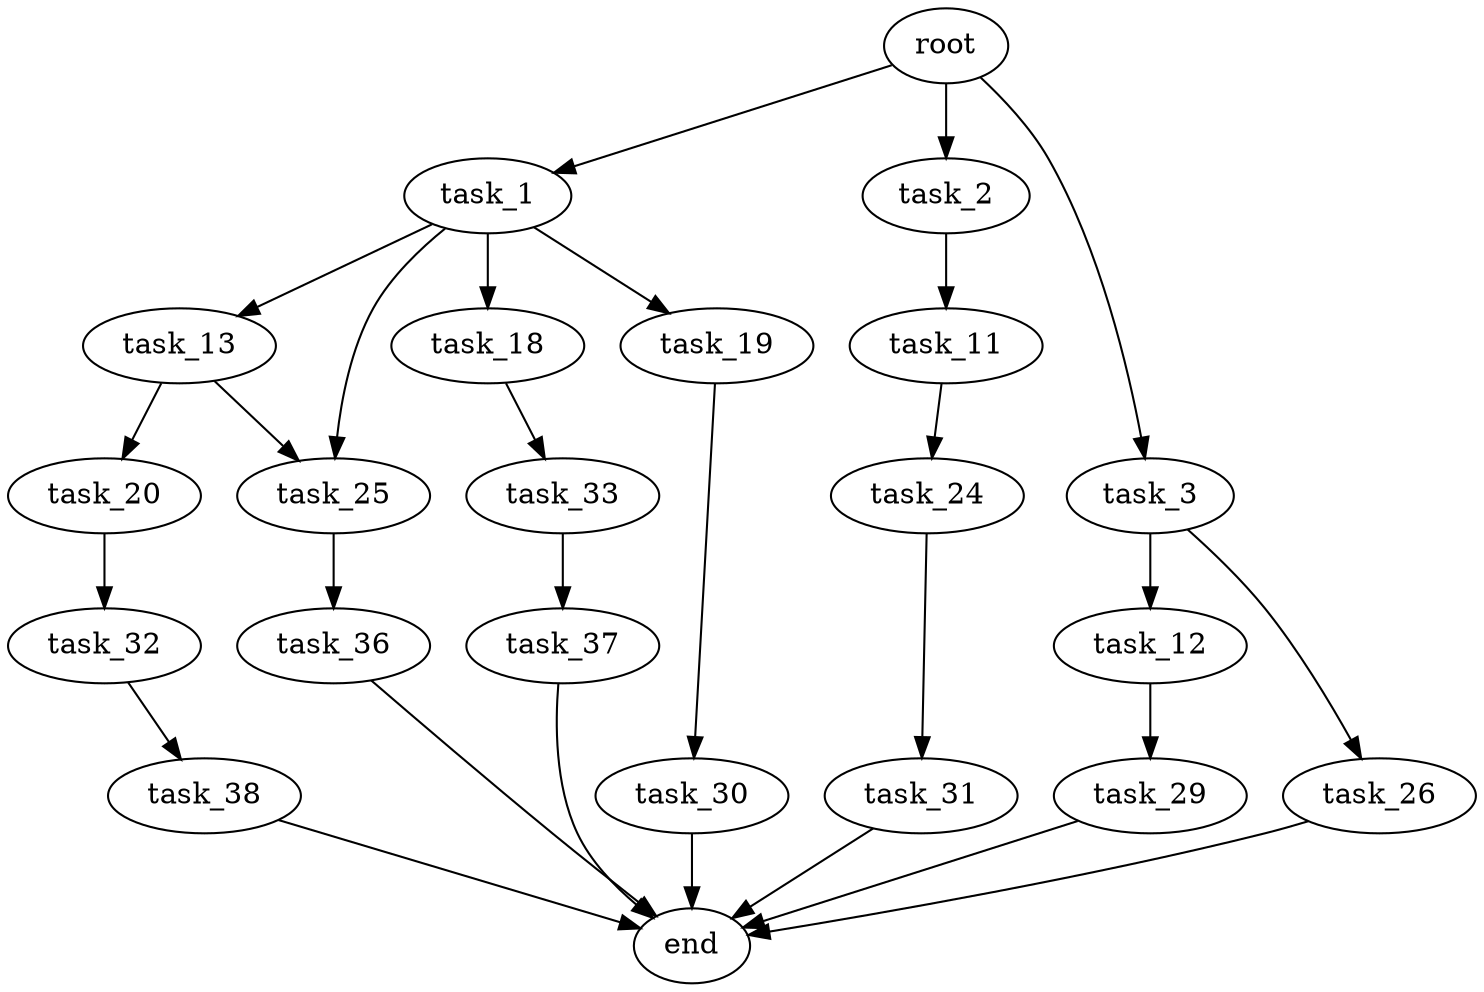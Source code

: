 digraph G {
  root [size="0.000000"];
  task_1 [size="25970188454.000000"];
  task_2 [size="3243163347.000000"];
  task_3 [size="27107272767.000000"];
  task_11 [size="68719476736.000000"];
  task_12 [size="134217728000.000000"];
  task_13 [size="33368956857.000000"];
  task_18 [size="4292354809.000000"];
  task_19 [size="279168490215.000000"];
  task_20 [size="151523062131.000000"];
  task_24 [size="32700529530.000000"];
  task_25 [size="549755813888.000000"];
  task_26 [size="782757789696.000000"];
  task_29 [size="645711466013.000000"];
  task_30 [size="3538770636.000000"];
  task_31 [size="782757789696.000000"];
  task_32 [size="33541468568.000000"];
  task_33 [size="231928233984.000000"];
  task_36 [size="5830999856.000000"];
  task_37 [size="549755813888.000000"];
  task_38 [size="1073741824000.000000"];
  end [size="0.000000"];

  root -> task_1 [size="1.000000"];
  root -> task_2 [size="1.000000"];
  root -> task_3 [size="1.000000"];
  task_1 -> task_13 [size="536870912.000000"];
  task_1 -> task_18 [size="536870912.000000"];
  task_1 -> task_19 [size="536870912.000000"];
  task_1 -> task_25 [size="536870912.000000"];
  task_2 -> task_11 [size="75497472.000000"];
  task_3 -> task_12 [size="536870912.000000"];
  task_3 -> task_26 [size="536870912.000000"];
  task_11 -> task_24 [size="134217728.000000"];
  task_12 -> task_29 [size="209715200.000000"];
  task_13 -> task_20 [size="536870912.000000"];
  task_13 -> task_25 [size="536870912.000000"];
  task_18 -> task_33 [size="209715200.000000"];
  task_19 -> task_30 [size="679477248.000000"];
  task_20 -> task_32 [size="301989888.000000"];
  task_24 -> task_31 [size="679477248.000000"];
  task_25 -> task_36 [size="536870912.000000"];
  task_26 -> end [size="1.000000"];
  task_29 -> end [size="1.000000"];
  task_30 -> end [size="1.000000"];
  task_31 -> end [size="1.000000"];
  task_32 -> task_38 [size="838860800.000000"];
  task_33 -> task_37 [size="301989888.000000"];
  task_36 -> end [size="1.000000"];
  task_37 -> end [size="1.000000"];
  task_38 -> end [size="1.000000"];
}

